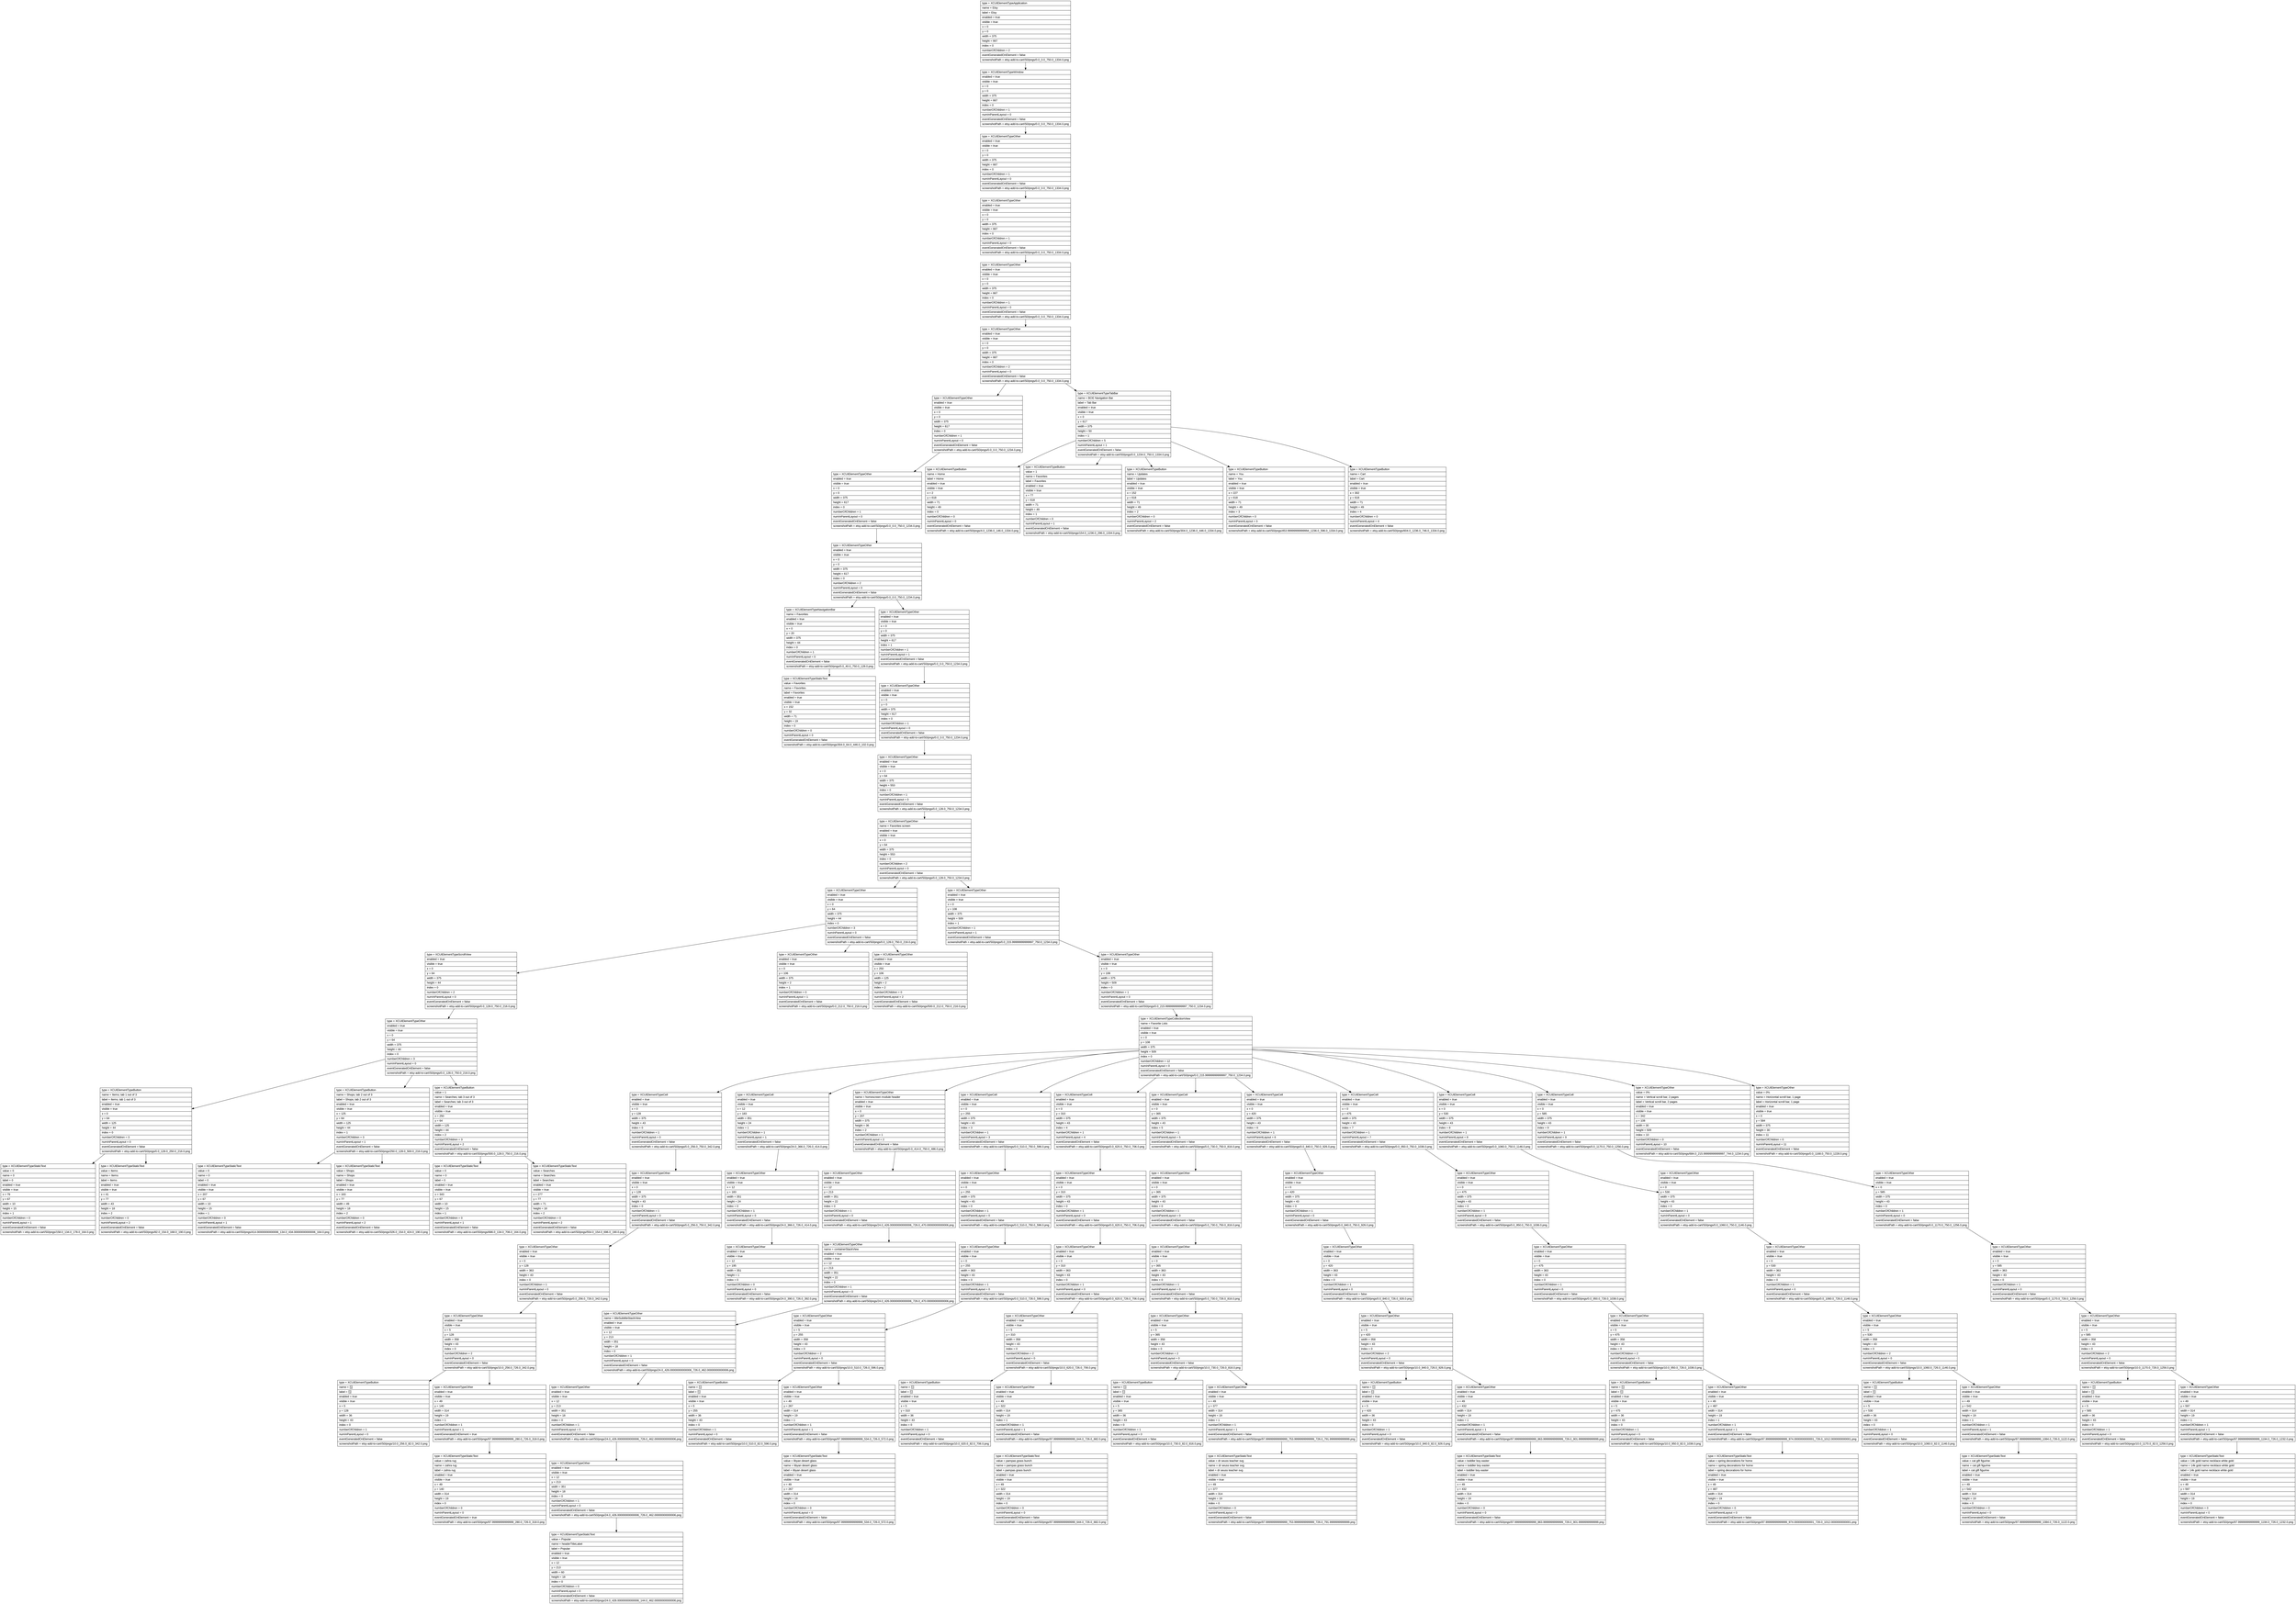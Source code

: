 digraph Layout {

	node [shape=record fontname=Arial];

	0	[label="{type = XCUIElementTypeApplication\l|name = Etsy\l|label = Etsy\l|enabled = true\l|visible = true\l|x = 0\l|y = 0\l|width = 375\l|height = 667\l|index = 0\l|numberOfChildren = 2\l|eventGeneratedOnElement = false \l|screenshotPath = etsy-add-to-cart/S0/pngs/0.0_0.0_750.0_1334.0.png\l}"]
	1	[label="{type = XCUIElementTypeWindow\l|enabled = true\l|visible = true\l|x = 0\l|y = 0\l|width = 375\l|height = 667\l|index = 0\l|numberOfChildren = 1\l|numInParentLayout = 0\l|eventGeneratedOnElement = false \l|screenshotPath = etsy-add-to-cart/S0/pngs/0.0_0.0_750.0_1334.0.png\l}"]
	2	[label="{type = XCUIElementTypeOther\l|enabled = true\l|visible = true\l|x = 0\l|y = 0\l|width = 375\l|height = 667\l|index = 0\l|numberOfChildren = 1\l|numInParentLayout = 0\l|eventGeneratedOnElement = false \l|screenshotPath = etsy-add-to-cart/S0/pngs/0.0_0.0_750.0_1334.0.png\l}"]
	3	[label="{type = XCUIElementTypeOther\l|enabled = true\l|visible = true\l|x = 0\l|y = 0\l|width = 375\l|height = 667\l|index = 0\l|numberOfChildren = 1\l|numInParentLayout = 0\l|eventGeneratedOnElement = false \l|screenshotPath = etsy-add-to-cart/S0/pngs/0.0_0.0_750.0_1334.0.png\l}"]
	4	[label="{type = XCUIElementTypeOther\l|enabled = true\l|visible = true\l|x = 0\l|y = 0\l|width = 375\l|height = 667\l|index = 0\l|numberOfChildren = 1\l|numInParentLayout = 0\l|eventGeneratedOnElement = false \l|screenshotPath = etsy-add-to-cart/S0/pngs/0.0_0.0_750.0_1334.0.png\l}"]
	5	[label="{type = XCUIElementTypeOther\l|enabled = true\l|visible = true\l|x = 0\l|y = 0\l|width = 375\l|height = 667\l|index = 0\l|numberOfChildren = 2\l|numInParentLayout = 0\l|eventGeneratedOnElement = false \l|screenshotPath = etsy-add-to-cart/S0/pngs/0.0_0.0_750.0_1334.0.png\l}"]
	6	[label="{type = XCUIElementTypeOther\l|enabled = true\l|visible = true\l|x = 0\l|y = 0\l|width = 375\l|height = 617\l|index = 0\l|numberOfChildren = 1\l|numInParentLayout = 0\l|eventGeneratedOnElement = false \l|screenshotPath = etsy-add-to-cart/S0/pngs/0.0_0.0_750.0_1234.0.png\l}"]
	7	[label="{type = XCUIElementTypeTabBar\l|name = BOE Navigation Bar\l|label = Tab Bar\l|enabled = true\l|visible = true\l|x = 0\l|y = 617\l|width = 375\l|height = 50\l|index = 1\l|numberOfChildren = 5\l|numInParentLayout = 1\l|eventGeneratedOnElement = false \l|screenshotPath = etsy-add-to-cart/S0/pngs/0.0_1234.0_750.0_1334.0.png\l}"]
	8	[label="{type = XCUIElementTypeOther\l|enabled = true\l|visible = true\l|x = 0\l|y = 0\l|width = 375\l|height = 617\l|index = 0\l|numberOfChildren = 1\l|numInParentLayout = 0\l|eventGeneratedOnElement = false \l|screenshotPath = etsy-add-to-cart/S0/pngs/0.0_0.0_750.0_1234.0.png\l}"]
	9	[label="{type = XCUIElementTypeButton\l|name = Home\l|label = Home\l|enabled = true\l|visible = true\l|x = 2\l|y = 618\l|width = 71\l|height = 49\l|index = 0\l|numberOfChildren = 0\l|numInParentLayout = 0\l|eventGeneratedOnElement = false \l|screenshotPath = etsy-add-to-cart/S0/pngs/4.0_1236.0_146.0_1334.0.png\l}"]
	10	[label="{type = XCUIElementTypeButton\l|value = 1\l|name = Favorites\l|label = Favorites\l|enabled = true\l|visible = true\l|x = 77\l|y = 618\l|width = 71\l|height = 49\l|index = 1\l|numberOfChildren = 0\l|numInParentLayout = 1\l|eventGeneratedOnElement = false \l|screenshotPath = etsy-add-to-cart/S0/pngs/154.0_1236.0_296.0_1334.0.png\l}"]
	11	[label="{type = XCUIElementTypeButton\l|name = Updates\l|label = Updates\l|enabled = true\l|visible = true\l|x = 152\l|y = 618\l|width = 71\l|height = 49\l|index = 2\l|numberOfChildren = 0\l|numInParentLayout = 2\l|eventGeneratedOnElement = false \l|screenshotPath = etsy-add-to-cart/S0/pngs/304.0_1236.0_446.0_1334.0.png\l}"]
	12	[label="{type = XCUIElementTypeButton\l|name = You\l|label = You\l|enabled = true\l|visible = true\l|x = 227\l|y = 618\l|width = 71\l|height = 49\l|index = 3\l|numberOfChildren = 0\l|numInParentLayout = 3\l|eventGeneratedOnElement = false \l|screenshotPath = etsy-add-to-cart/S0/pngs/453.99999999999994_1236.0_596.0_1334.0.png\l}"]
	13	[label="{type = XCUIElementTypeButton\l|name = Cart\l|label = Cart\l|enabled = true\l|visible = true\l|x = 302\l|y = 618\l|width = 71\l|height = 49\l|index = 4\l|numberOfChildren = 0\l|numInParentLayout = 4\l|eventGeneratedOnElement = false \l|screenshotPath = etsy-add-to-cart/S0/pngs/604.0_1236.0_746.0_1334.0.png\l}"]
	14	[label="{type = XCUIElementTypeOther\l|enabled = true\l|visible = true\l|x = 0\l|y = 0\l|width = 375\l|height = 617\l|index = 0\l|numberOfChildren = 2\l|numInParentLayout = 0\l|eventGeneratedOnElement = false \l|screenshotPath = etsy-add-to-cart/S0/pngs/0.0_0.0_750.0_1234.0.png\l}"]
	15	[label="{type = XCUIElementTypeNavigationBar\l|name = Favorites\l|enabled = true\l|visible = true\l|x = 0\l|y = 20\l|width = 375\l|height = 44\l|index = 0\l|numberOfChildren = 1\l|numInParentLayout = 0\l|eventGeneratedOnElement = false \l|screenshotPath = etsy-add-to-cart/S0/pngs/0.0_40.0_750.0_128.0.png\l}"]
	16	[label="{type = XCUIElementTypeOther\l|enabled = true\l|visible = true\l|x = 0\l|y = 0\l|width = 375\l|height = 617\l|index = 1\l|numberOfChildren = 1\l|numInParentLayout = 1\l|eventGeneratedOnElement = false \l|screenshotPath = etsy-add-to-cart/S0/pngs/0.0_0.0_750.0_1234.0.png\l}"]
	17	[label="{type = XCUIElementTypeStaticText\l|value = Favorites\l|name = Favorites\l|label = Favorites\l|enabled = true\l|visible = true\l|x = 152\l|y = 32\l|width = 71\l|height = 19\l|index = 0\l|numberOfChildren = 0\l|numInParentLayout = 0\l|eventGeneratedOnElement = false \l|screenshotPath = etsy-add-to-cart/S0/pngs/304.0_64.0_446.0_102.0.png\l}"]
	18	[label="{type = XCUIElementTypeOther\l|enabled = true\l|visible = true\l|x = 0\l|y = 0\l|width = 375\l|height = 617\l|index = 0\l|numberOfChildren = 1\l|numInParentLayout = 0\l|eventGeneratedOnElement = false \l|screenshotPath = etsy-add-to-cart/S0/pngs/0.0_0.0_750.0_1234.0.png\l}"]
	19	[label="{type = XCUIElementTypeOther\l|enabled = true\l|visible = true\l|x = 0\l|y = 64\l|width = 375\l|height = 553\l|index = 0\l|numberOfChildren = 1\l|numInParentLayout = 0\l|eventGeneratedOnElement = false \l|screenshotPath = etsy-add-to-cart/S0/pngs/0.0_128.0_750.0_1234.0.png\l}"]
	20	[label="{type = XCUIElementTypeOther\l|name = Favorites screen\l|enabled = true\l|visible = true\l|x = 0\l|y = 64\l|width = 375\l|height = 553\l|index = 0\l|numberOfChildren = 2\l|numInParentLayout = 0\l|eventGeneratedOnElement = false \l|screenshotPath = etsy-add-to-cart/S0/pngs/0.0_128.0_750.0_1234.0.png\l}"]
	21	[label="{type = XCUIElementTypeOther\l|enabled = true\l|visible = true\l|x = 0\l|y = 64\l|width = 375\l|height = 44\l|index = 0\l|numberOfChildren = 3\l|numInParentLayout = 0\l|eventGeneratedOnElement = false \l|screenshotPath = etsy-add-to-cart/S0/pngs/0.0_128.0_750.0_216.0.png\l}"]
	22	[label="{type = XCUIElementTypeOther\l|enabled = true\l|visible = true\l|x = 0\l|y = 108\l|width = 375\l|height = 509\l|index = 1\l|numberOfChildren = 1\l|numInParentLayout = 1\l|eventGeneratedOnElement = false \l|screenshotPath = etsy-add-to-cart/S0/pngs/0.0_215.99999999999997_750.0_1234.0.png\l}"]
	23	[label="{type = XCUIElementTypeScrollView\l|enabled = true\l|visible = true\l|x = 0\l|y = 64\l|width = 375\l|height = 44\l|index = 0\l|numberOfChildren = 2\l|numInParentLayout = 0\l|eventGeneratedOnElement = false \l|screenshotPath = etsy-add-to-cart/S0/pngs/0.0_128.0_750.0_216.0.png\l}"]
	24	[label="{type = XCUIElementTypeOther\l|enabled = true\l|visible = true\l|x = 0\l|y = 106\l|width = 375\l|height = 2\l|index = 1\l|numberOfChildren = 0\l|numInParentLayout = 1\l|eventGeneratedOnElement = false \l|screenshotPath = etsy-add-to-cart/S0/pngs/0.0_212.0_750.0_216.0.png\l}"]
	25	[label="{type = XCUIElementTypeOther\l|enabled = true\l|visible = true\l|x = 250\l|y = 106\l|width = 125\l|height = 2\l|index = 2\l|numberOfChildren = 0\l|numInParentLayout = 2\l|eventGeneratedOnElement = false \l|screenshotPath = etsy-add-to-cart/S0/pngs/500.0_212.0_750.0_216.0.png\l}"]
	26	[label="{type = XCUIElementTypeOther\l|enabled = true\l|visible = true\l|x = 0\l|y = 108\l|width = 375\l|height = 509\l|index = 0\l|numberOfChildren = 1\l|numInParentLayout = 0\l|eventGeneratedOnElement = false \l|screenshotPath = etsy-add-to-cart/S0/pngs/0.0_215.99999999999997_750.0_1234.0.png\l}"]
	27	[label="{type = XCUIElementTypeOther\l|enabled = true\l|visible = true\l|x = 0\l|y = 64\l|width = 375\l|height = 44\l|index = 0\l|numberOfChildren = 3\l|numInParentLayout = 0\l|eventGeneratedOnElement = false \l|screenshotPath = etsy-add-to-cart/S0/pngs/0.0_128.0_750.0_216.0.png\l}"]
	28	[label="{type = XCUIElementTypeCollectionView\l|name = Favorite Lists\l|enabled = true\l|visible = true\l|x = 0\l|y = 108\l|width = 375\l|height = 509\l|index = 0\l|numberOfChildren = 12\l|numInParentLayout = 0\l|eventGeneratedOnElement = false \l|screenshotPath = etsy-add-to-cart/S0/pngs/0.0_215.99999999999997_750.0_1234.0.png\l}"]
	29	[label="{type = XCUIElementTypeButton\l|name = Items; tab 1 out of 3\l|label = Items; tab 1 out of 3\l|enabled = true\l|visible = true\l|x = 0\l|y = 64\l|width = 125\l|height = 44\l|index = 0\l|numberOfChildren = 3\l|numInParentLayout = 0\l|eventGeneratedOnElement = false \l|screenshotPath = etsy-add-to-cart/S0/pngs/0.0_128.0_250.0_216.0.png\l}"]
	30	[label="{type = XCUIElementTypeButton\l|name = Shops; tab 2 out of 3\l|label = Shops; tab 2 out of 3\l|enabled = true\l|visible = true\l|x = 125\l|y = 64\l|width = 125\l|height = 44\l|index = 1\l|numberOfChildren = 3\l|numInParentLayout = 1\l|eventGeneratedOnElement = false \l|screenshotPath = etsy-add-to-cart/S0/pngs/250.0_128.0_500.0_216.0.png\l}"]
	31	[label="{type = XCUIElementTypeButton\l|value = 1\l|name = Searches; tab 3 out of 3\l|label = Searches; tab 3 out of 3\l|enabled = true\l|visible = true\l|x = 250\l|y = 64\l|width = 125\l|height = 44\l|index = 2\l|numberOfChildren = 3\l|numInParentLayout = 2\l|eventGeneratedOnElement = false \l|screenshotPath = etsy-add-to-cart/S0/pngs/500.0_128.0_750.0_216.0.png\l}"]
	32	[label="{type = XCUIElementTypeCell\l|enabled = true\l|visible = true\l|x = 0\l|y = 128\l|width = 375\l|height = 43\l|index = 0\l|numberOfChildren = 1\l|numInParentLayout = 0\l|eventGeneratedOnElement = false \l|screenshotPath = etsy-add-to-cart/S0/pngs/0.0_256.0_750.0_342.0.png\l}"]
	33	[label="{type = XCUIElementTypeCell\l|enabled = true\l|visible = true\l|x = 12\l|y = 183\l|width = 351\l|height = 24\l|index = 1\l|numberOfChildren = 1\l|numInParentLayout = 1\l|eventGeneratedOnElement = false \l|screenshotPath = etsy-add-to-cart/S0/pngs/24.0_366.0_726.0_414.0.png\l}"]
	34	[label="{type = XCUIElementTypeOther\l|name = homescreen module header\l|enabled = true\l|visible = true\l|x = 0\l|y = 207\l|width = 375\l|height = 36\l|index = 2\l|numberOfChildren = 1\l|numInParentLayout = 2\l|eventGeneratedOnElement = false \l|screenshotPath = etsy-add-to-cart/S0/pngs/0.0_414.0_750.0_486.0.png\l}"]
	35	[label="{type = XCUIElementTypeCell\l|enabled = true\l|visible = true\l|x = 0\l|y = 255\l|width = 375\l|height = 43\l|index = 3\l|numberOfChildren = 1\l|numInParentLayout = 3\l|eventGeneratedOnElement = false \l|screenshotPath = etsy-add-to-cart/S0/pngs/0.0_510.0_750.0_596.0.png\l}"]
	36	[label="{type = XCUIElementTypeCell\l|enabled = true\l|visible = true\l|x = 0\l|y = 310\l|width = 375\l|height = 43\l|index = 4\l|numberOfChildren = 1\l|numInParentLayout = 4\l|eventGeneratedOnElement = false \l|screenshotPath = etsy-add-to-cart/S0/pngs/0.0_620.0_750.0_706.0.png\l}"]
	37	[label="{type = XCUIElementTypeCell\l|enabled = true\l|visible = true\l|x = 0\l|y = 365\l|width = 375\l|height = 43\l|index = 5\l|numberOfChildren = 1\l|numInParentLayout = 5\l|eventGeneratedOnElement = false \l|screenshotPath = etsy-add-to-cart/S0/pngs/0.0_730.0_750.0_816.0.png\l}"]
	38	[label="{type = XCUIElementTypeCell\l|enabled = true\l|visible = true\l|x = 0\l|y = 420\l|width = 375\l|height = 43\l|index = 6\l|numberOfChildren = 1\l|numInParentLayout = 6\l|eventGeneratedOnElement = false \l|screenshotPath = etsy-add-to-cart/S0/pngs/0.0_840.0_750.0_926.0.png\l}"]
	39	[label="{type = XCUIElementTypeCell\l|enabled = true\l|visible = true\l|x = 0\l|y = 475\l|width = 375\l|height = 43\l|index = 7\l|numberOfChildren = 1\l|numInParentLayout = 7\l|eventGeneratedOnElement = false \l|screenshotPath = etsy-add-to-cart/S0/pngs/0.0_950.0_750.0_1036.0.png\l}"]
	40	[label="{type = XCUIElementTypeCell\l|enabled = true\l|visible = true\l|x = 0\l|y = 530\l|width = 375\l|height = 43\l|index = 8\l|numberOfChildren = 1\l|numInParentLayout = 8\l|eventGeneratedOnElement = false \l|screenshotPath = etsy-add-to-cart/S0/pngs/0.0_1060.0_750.0_1146.0.png\l}"]
	41	[label="{type = XCUIElementTypeCell\l|enabled = true\l|visible = true\l|x = 0\l|y = 585\l|width = 375\l|height = 43\l|index = 9\l|numberOfChildren = 1\l|numInParentLayout = 9\l|eventGeneratedOnElement = false \l|screenshotPath = etsy-add-to-cart/S0/pngs/0.0_1170.0_750.0_1256.0.png\l}"]
	42	[label="{type = XCUIElementTypeOther\l|value = 0%\l|name = Vertical scroll bar, 2 pages\l|label = Vertical scroll bar, 2 pages\l|enabled = true\l|visible = true\l|x = 342\l|y = 108\l|width = 30\l|height = 509\l|index = 10\l|numberOfChildren = 0\l|numInParentLayout = 10\l|eventGeneratedOnElement = false \l|screenshotPath = etsy-add-to-cart/S0/pngs/684.0_215.99999999999997_744.0_1234.0.png\l}"]
	43	[label="{type = XCUIElementTypeOther\l|value = 0%\l|name = Horizontal scroll bar, 1 page\l|label = Horizontal scroll bar, 1 page\l|enabled = true\l|visible = true\l|x = 0\l|y = 584\l|width = 375\l|height = 30\l|index = 11\l|numberOfChildren = 0\l|numInParentLayout = 11\l|eventGeneratedOnElement = false \l|screenshotPath = etsy-add-to-cart/S0/pngs/0.0_1168.0_750.0_1228.0.png\l}"]
	44	[label="{type = XCUIElementTypeStaticText\l|value = 0\l|name = 0\l|label = 0\l|enabled = true\l|visible = true\l|x = 79\l|y = 67\l|width = 10\l|height = 15\l|index = 1\l|numberOfChildren = 0\l|numInParentLayout = 1\l|eventGeneratedOnElement = false \l|screenshotPath = etsy-add-to-cart/S0/pngs/158.0_134.0_178.0_164.0.png\l}"]
	45	[label="{type = XCUIElementTypeStaticText\l|value = Items\l|name = Items\l|label = Items\l|enabled = true\l|visible = true\l|x = 41\l|y = 77\l|width = 43\l|height = 18\l|index = 2\l|numberOfChildren = 0\l|numInParentLayout = 2\l|eventGeneratedOnElement = false \l|screenshotPath = etsy-add-to-cart/S0/pngs/82.0_154.0_168.0_190.0.png\l}"]
	46	[label="{type = XCUIElementTypeStaticText\l|value = 0\l|name = 0\l|label = 0\l|enabled = true\l|visible = true\l|x = 207\l|y = 67\l|width = 10\l|height = 15\l|index = 1\l|numberOfChildren = 0\l|numInParentLayout = 1\l|eventGeneratedOnElement = false \l|screenshotPath = etsy-add-to-cart/S0/pngs/414.00000000000006_134.0_434.00000000000006_164.0.png\l}"]
	47	[label="{type = XCUIElementTypeStaticText\l|value = Shops\l|name = Shops\l|label = Shops\l|enabled = true\l|visible = true\l|x = 163\l|y = 77\l|width = 49\l|height = 18\l|index = 2\l|numberOfChildren = 0\l|numInParentLayout = 2\l|eventGeneratedOnElement = false \l|screenshotPath = etsy-add-to-cart/S0/pngs/326.0_154.0_424.0_190.0.png\l}"]
	48	[label="{type = XCUIElementTypeStaticText\l|value = 0\l|name = 0\l|label = 0\l|enabled = true\l|visible = true\l|x = 343\l|y = 67\l|width = 10\l|height = 15\l|index = 1\l|numberOfChildren = 0\l|numInParentLayout = 1\l|eventGeneratedOnElement = false \l|screenshotPath = etsy-add-to-cart/S0/pngs/686.0_134.0_706.0_164.0.png\l}"]
	49	[label="{type = XCUIElementTypeStaticText\l|value = Searches\l|name = Searches\l|label = Searches\l|enabled = true\l|visible = true\l|x = 277\l|y = 77\l|width = 71\l|height = 18\l|index = 2\l|numberOfChildren = 0\l|numInParentLayout = 2\l|eventGeneratedOnElement = false \l|screenshotPath = etsy-add-to-cart/S0/pngs/554.0_154.0_696.0_190.0.png\l}"]
	50	[label="{type = XCUIElementTypeOther\l|enabled = true\l|visible = true\l|x = 0\l|y = 128\l|width = 375\l|height = 43\l|index = 0\l|numberOfChildren = 1\l|numInParentLayout = 0\l|eventGeneratedOnElement = false \l|screenshotPath = etsy-add-to-cart/S0/pngs/0.0_256.0_750.0_342.0.png\l}"]
	51	[label="{type = XCUIElementTypeOther\l|enabled = true\l|visible = true\l|x = 12\l|y = 183\l|width = 351\l|height = 24\l|index = 0\l|numberOfChildren = 1\l|numInParentLayout = 0\l|eventGeneratedOnElement = false \l|screenshotPath = etsy-add-to-cart/S0/pngs/24.0_366.0_726.0_414.0.png\l}"]
	52	[label="{type = XCUIElementTypeOther\l|enabled = true\l|visible = true\l|x = 12\l|y = 213\l|width = 351\l|height = 22\l|index = 0\l|numberOfChildren = 1\l|numInParentLayout = 0\l|eventGeneratedOnElement = false \l|screenshotPath = etsy-add-to-cart/S0/pngs/24.0_426.00000000000006_726.0_470.00000000000006.png\l}"]
	53	[label="{type = XCUIElementTypeOther\l|enabled = true\l|visible = true\l|x = 0\l|y = 255\l|width = 375\l|height = 43\l|index = 0\l|numberOfChildren = 1\l|numInParentLayout = 0\l|eventGeneratedOnElement = false \l|screenshotPath = etsy-add-to-cart/S0/pngs/0.0_510.0_750.0_596.0.png\l}"]
	54	[label="{type = XCUIElementTypeOther\l|enabled = true\l|visible = true\l|x = 0\l|y = 310\l|width = 375\l|height = 43\l|index = 0\l|numberOfChildren = 1\l|numInParentLayout = 0\l|eventGeneratedOnElement = false \l|screenshotPath = etsy-add-to-cart/S0/pngs/0.0_620.0_750.0_706.0.png\l}"]
	55	[label="{type = XCUIElementTypeOther\l|enabled = true\l|visible = true\l|x = 0\l|y = 365\l|width = 375\l|height = 43\l|index = 0\l|numberOfChildren = 1\l|numInParentLayout = 0\l|eventGeneratedOnElement = false \l|screenshotPath = etsy-add-to-cart/S0/pngs/0.0_730.0_750.0_816.0.png\l}"]
	56	[label="{type = XCUIElementTypeOther\l|enabled = true\l|visible = true\l|x = 0\l|y = 420\l|width = 375\l|height = 43\l|index = 0\l|numberOfChildren = 1\l|numInParentLayout = 0\l|eventGeneratedOnElement = false \l|screenshotPath = etsy-add-to-cart/S0/pngs/0.0_840.0_750.0_926.0.png\l}"]
	57	[label="{type = XCUIElementTypeOther\l|enabled = true\l|visible = true\l|x = 0\l|y = 475\l|width = 375\l|height = 43\l|index = 0\l|numberOfChildren = 1\l|numInParentLayout = 0\l|eventGeneratedOnElement = false \l|screenshotPath = etsy-add-to-cart/S0/pngs/0.0_950.0_750.0_1036.0.png\l}"]
	58	[label="{type = XCUIElementTypeOther\l|enabled = true\l|visible = true\l|x = 0\l|y = 530\l|width = 375\l|height = 43\l|index = 0\l|numberOfChildren = 1\l|numInParentLayout = 0\l|eventGeneratedOnElement = false \l|screenshotPath = etsy-add-to-cart/S0/pngs/0.0_1060.0_750.0_1146.0.png\l}"]
	59	[label="{type = XCUIElementTypeOther\l|enabled = true\l|visible = true\l|x = 0\l|y = 585\l|width = 375\l|height = 43\l|index = 0\l|numberOfChildren = 1\l|numInParentLayout = 0\l|eventGeneratedOnElement = false \l|screenshotPath = etsy-add-to-cart/S0/pngs/0.0_1170.0_750.0_1256.0.png\l}"]
	60	[label="{type = XCUIElementTypeOther\l|enabled = true\l|visible = true\l|x = 0\l|y = 128\l|width = 363\l|height = 43\l|index = 0\l|numberOfChildren = 1\l|numInParentLayout = 0\l|eventGeneratedOnElement = false \l|screenshotPath = etsy-add-to-cart/S0/pngs/0.0_256.0_726.0_342.0.png\l}"]
	61	[label="{type = XCUIElementTypeOther\l|enabled = true\l|visible = true\l|x = 12\l|y = 195\l|width = 351\l|height = 1\l|index = 0\l|numberOfChildren = 0\l|numInParentLayout = 0\l|eventGeneratedOnElement = false \l|screenshotPath = etsy-add-to-cart/S0/pngs/24.0_390.0_726.0_392.0.png\l}"]
	62	[label="{type = XCUIElementTypeOther\l|name = containerStackView\l|enabled = true\l|visible = true\l|x = 12\l|y = 213\l|width = 351\l|height = 22\l|index = 0\l|numberOfChildren = 1\l|numInParentLayout = 0\l|eventGeneratedOnElement = false \l|screenshotPath = etsy-add-to-cart/S0/pngs/24.0_426.00000000000006_726.0_470.00000000000006.png\l}"]
	63	[label="{type = XCUIElementTypeOther\l|enabled = true\l|visible = true\l|x = 0\l|y = 255\l|width = 363\l|height = 43\l|index = 0\l|numberOfChildren = 1\l|numInParentLayout = 0\l|eventGeneratedOnElement = false \l|screenshotPath = etsy-add-to-cart/S0/pngs/0.0_510.0_726.0_596.0.png\l}"]
	64	[label="{type = XCUIElementTypeOther\l|enabled = true\l|visible = true\l|x = 0\l|y = 310\l|width = 363\l|height = 43\l|index = 0\l|numberOfChildren = 1\l|numInParentLayout = 0\l|eventGeneratedOnElement = false \l|screenshotPath = etsy-add-to-cart/S0/pngs/0.0_620.0_726.0_706.0.png\l}"]
	65	[label="{type = XCUIElementTypeOther\l|enabled = true\l|visible = true\l|x = 0\l|y = 365\l|width = 363\l|height = 43\l|index = 0\l|numberOfChildren = 1\l|numInParentLayout = 0\l|eventGeneratedOnElement = false \l|screenshotPath = etsy-add-to-cart/S0/pngs/0.0_730.0_726.0_816.0.png\l}"]
	66	[label="{type = XCUIElementTypeOther\l|enabled = true\l|visible = true\l|x = 0\l|y = 420\l|width = 363\l|height = 43\l|index = 0\l|numberOfChildren = 1\l|numInParentLayout = 0\l|eventGeneratedOnElement = false \l|screenshotPath = etsy-add-to-cart/S0/pngs/0.0_840.0_726.0_926.0.png\l}"]
	67	[label="{type = XCUIElementTypeOther\l|enabled = true\l|visible = true\l|x = 0\l|y = 475\l|width = 363\l|height = 43\l|index = 0\l|numberOfChildren = 1\l|numInParentLayout = 0\l|eventGeneratedOnElement = false \l|screenshotPath = etsy-add-to-cart/S0/pngs/0.0_950.0_726.0_1036.0.png\l}"]
	68	[label="{type = XCUIElementTypeOther\l|enabled = true\l|visible = true\l|x = 0\l|y = 530\l|width = 363\l|height = 43\l|index = 0\l|numberOfChildren = 1\l|numInParentLayout = 0\l|eventGeneratedOnElement = false \l|screenshotPath = etsy-add-to-cart/S0/pngs/0.0_1060.0_726.0_1146.0.png\l}"]
	69	[label="{type = XCUIElementTypeOther\l|enabled = true\l|visible = true\l|x = 0\l|y = 585\l|width = 363\l|height = 43\l|index = 0\l|numberOfChildren = 1\l|numInParentLayout = 0\l|eventGeneratedOnElement = false \l|screenshotPath = etsy-add-to-cart/S0/pngs/0.0_1170.0_726.0_1256.0.png\l}"]
	70	[label="{type = XCUIElementTypeOther\l|enabled = true\l|visible = true\l|x = 5\l|y = 128\l|width = 358\l|height = 43\l|index = 0\l|numberOfChildren = 2\l|numInParentLayout = 0\l|eventGeneratedOnElement = false \l|screenshotPath = etsy-add-to-cart/S0/pngs/10.0_256.0_726.0_342.0.png\l}"]
	71	[label="{type = XCUIElementTypeOther\l|name = titleSubtitleStackView\l|enabled = true\l|visible = true\l|x = 12\l|y = 213\l|width = 351\l|height = 18\l|index = 0\l|numberOfChildren = 1\l|numInParentLayout = 0\l|eventGeneratedOnElement = false \l|screenshotPath = etsy-add-to-cart/S0/pngs/24.0_426.00000000000006_726.0_462.00000000000006.png\l}"]
	72	[label="{type = XCUIElementTypeOther\l|enabled = true\l|visible = true\l|x = 5\l|y = 255\l|width = 358\l|height = 43\l|index = 0\l|numberOfChildren = 2\l|numInParentLayout = 0\l|eventGeneratedOnElement = false \l|screenshotPath = etsy-add-to-cart/S0/pngs/10.0_510.0_726.0_596.0.png\l}"]
	73	[label="{type = XCUIElementTypeOther\l|enabled = true\l|visible = true\l|x = 5\l|y = 310\l|width = 358\l|height = 43\l|index = 0\l|numberOfChildren = 2\l|numInParentLayout = 0\l|eventGeneratedOnElement = false \l|screenshotPath = etsy-add-to-cart/S0/pngs/10.0_620.0_726.0_706.0.png\l}"]
	74	[label="{type = XCUIElementTypeOther\l|enabled = true\l|visible = true\l|x = 5\l|y = 365\l|width = 358\l|height = 43\l|index = 0\l|numberOfChildren = 2\l|numInParentLayout = 0\l|eventGeneratedOnElement = false \l|screenshotPath = etsy-add-to-cart/S0/pngs/10.0_730.0_726.0_816.0.png\l}"]
	75	[label="{type = XCUIElementTypeOther\l|enabled = true\l|visible = true\l|x = 5\l|y = 420\l|width = 358\l|height = 43\l|index = 0\l|numberOfChildren = 2\l|numInParentLayout = 0\l|eventGeneratedOnElement = false \l|screenshotPath = etsy-add-to-cart/S0/pngs/10.0_840.0_726.0_926.0.png\l}"]
	76	[label="{type = XCUIElementTypeOther\l|enabled = true\l|visible = true\l|x = 5\l|y = 475\l|width = 358\l|height = 43\l|index = 0\l|numberOfChildren = 2\l|numInParentLayout = 0\l|eventGeneratedOnElement = false \l|screenshotPath = etsy-add-to-cart/S0/pngs/10.0_950.0_726.0_1036.0.png\l}"]
	77	[label="{type = XCUIElementTypeOther\l|enabled = true\l|visible = true\l|x = 5\l|y = 530\l|width = 358\l|height = 43\l|index = 0\l|numberOfChildren = 2\l|numInParentLayout = 0\l|eventGeneratedOnElement = false \l|screenshotPath = etsy-add-to-cart/S0/pngs/10.0_1060.0_726.0_1146.0.png\l}"]
	78	[label="{type = XCUIElementTypeOther\l|enabled = true\l|visible = true\l|x = 5\l|y = 585\l|width = 358\l|height = 43\l|index = 0\l|numberOfChildren = 2\l|numInParentLayout = 0\l|eventGeneratedOnElement = false \l|screenshotPath = etsy-add-to-cart/S0/pngs/10.0_1170.0_726.0_1256.0.png\l}"]
	79	[label="{type = XCUIElementTypeButton\l|name = \l|label = \l|enabled = true\l|visible = true\l|x = 5\l|y = 128\l|width = 36\l|height = 43\l|index = 0\l|numberOfChildren = 1\l|numInParentLayout = 0\l|eventGeneratedOnElement = false \l|screenshotPath = etsy-add-to-cart/S0/pngs/10.0_256.0_82.0_342.0.png\l}"]
	80	[label="{type = XCUIElementTypeOther\l|enabled = true\l|visible = true\l|x = 49\l|y = 140\l|width = 314\l|height = 19\l|index = 1\l|numberOfChildren = 1\l|numInParentLayout = 1\l|eventGeneratedOnElement = true \l|screenshotPath = etsy-add-to-cart/S0/pngs/97.99999999999999_280.0_726.0_318.0.png\l}"]
	81	[label="{type = XCUIElementTypeOther\l|enabled = true\l|visible = true\l|x = 12\l|y = 213\l|width = 351\l|height = 18\l|index = 0\l|numberOfChildren = 1\l|numInParentLayout = 0\l|eventGeneratedOnElement = false \l|screenshotPath = etsy-add-to-cart/S0/pngs/24.0_426.00000000000006_726.0_462.00000000000006.png\l}"]
	82	[label="{type = XCUIElementTypeButton\l|name = \l|label = \l|enabled = true\l|visible = true\l|x = 5\l|y = 255\l|width = 36\l|height = 43\l|index = 0\l|numberOfChildren = 1\l|numInParentLayout = 0\l|eventGeneratedOnElement = false \l|screenshotPath = etsy-add-to-cart/S0/pngs/10.0_510.0_82.0_596.0.png\l}"]
	83	[label="{type = XCUIElementTypeOther\l|enabled = true\l|visible = true\l|x = 49\l|y = 267\l|width = 314\l|height = 19\l|index = 1\l|numberOfChildren = 1\l|numInParentLayout = 1\l|eventGeneratedOnElement = false \l|screenshotPath = etsy-add-to-cart/S0/pngs/97.99999999999999_534.0_726.0_572.0.png\l}"]
	84	[label="{type = XCUIElementTypeButton\l|name = \l|label = \l|enabled = true\l|visible = true\l|x = 5\l|y = 310\l|width = 36\l|height = 43\l|index = 0\l|numberOfChildren = 1\l|numInParentLayout = 0\l|eventGeneratedOnElement = false \l|screenshotPath = etsy-add-to-cart/S0/pngs/10.0_620.0_82.0_706.0.png\l}"]
	85	[label="{type = XCUIElementTypeOther\l|enabled = true\l|visible = true\l|x = 49\l|y = 322\l|width = 314\l|height = 19\l|index = 1\l|numberOfChildren = 1\l|numInParentLayout = 1\l|eventGeneratedOnElement = false \l|screenshotPath = etsy-add-to-cart/S0/pngs/97.99999999999999_644.0_726.0_682.0.png\l}"]
	86	[label="{type = XCUIElementTypeButton\l|name = \l|label = \l|enabled = true\l|visible = true\l|x = 5\l|y = 365\l|width = 36\l|height = 43\l|index = 0\l|numberOfChildren = 1\l|numInParentLayout = 0\l|eventGeneratedOnElement = false \l|screenshotPath = etsy-add-to-cart/S0/pngs/10.0_730.0_82.0_816.0.png\l}"]
	87	[label="{type = XCUIElementTypeOther\l|enabled = true\l|visible = true\l|x = 49\l|y = 377\l|width = 314\l|height = 19\l|index = 1\l|numberOfChildren = 1\l|numInParentLayout = 1\l|eventGeneratedOnElement = false \l|screenshotPath = etsy-add-to-cart/S0/pngs/97.99999999999999_753.9999999999999_726.0_791.9999999999999.png\l}"]
	88	[label="{type = XCUIElementTypeButton\l|name = \l|label = \l|enabled = true\l|visible = true\l|x = 5\l|y = 420\l|width = 36\l|height = 43\l|index = 0\l|numberOfChildren = 1\l|numInParentLayout = 0\l|eventGeneratedOnElement = false \l|screenshotPath = etsy-add-to-cart/S0/pngs/10.0_840.0_82.0_926.0.png\l}"]
	89	[label="{type = XCUIElementTypeOther\l|enabled = true\l|visible = true\l|x = 49\l|y = 432\l|width = 314\l|height = 19\l|index = 1\l|numberOfChildren = 1\l|numInParentLayout = 1\l|eventGeneratedOnElement = false \l|screenshotPath = etsy-add-to-cart/S0/pngs/97.99999999999999_863.9999999999999_726.0_901.9999999999999.png\l}"]
	90	[label="{type = XCUIElementTypeButton\l|name = \l|label = \l|enabled = true\l|visible = true\l|x = 5\l|y = 475\l|width = 36\l|height = 43\l|index = 0\l|numberOfChildren = 1\l|numInParentLayout = 0\l|eventGeneratedOnElement = false \l|screenshotPath = etsy-add-to-cart/S0/pngs/10.0_950.0_82.0_1036.0.png\l}"]
	91	[label="{type = XCUIElementTypeOther\l|enabled = true\l|visible = true\l|x = 49\l|y = 487\l|width = 314\l|height = 19\l|index = 1\l|numberOfChildren = 1\l|numInParentLayout = 1\l|eventGeneratedOnElement = false \l|screenshotPath = etsy-add-to-cart/S0/pngs/97.99999999999999_974.0000000000001_726.0_1012.0000000000001.png\l}"]
	92	[label="{type = XCUIElementTypeButton\l|name = \l|label = \l|enabled = true\l|visible = true\l|x = 5\l|y = 530\l|width = 36\l|height = 43\l|index = 0\l|numberOfChildren = 1\l|numInParentLayout = 0\l|eventGeneratedOnElement = false \l|screenshotPath = etsy-add-to-cart/S0/pngs/10.0_1060.0_82.0_1146.0.png\l}"]
	93	[label="{type = XCUIElementTypeOther\l|enabled = true\l|visible = true\l|x = 49\l|y = 542\l|width = 314\l|height = 19\l|index = 1\l|numberOfChildren = 1\l|numInParentLayout = 1\l|eventGeneratedOnElement = false \l|screenshotPath = etsy-add-to-cart/S0/pngs/97.99999999999999_1084.0_726.0_1122.0.png\l}"]
	94	[label="{type = XCUIElementTypeButton\l|name = \l|label = \l|enabled = true\l|visible = true\l|x = 5\l|y = 585\l|width = 36\l|height = 43\l|index = 0\l|numberOfChildren = 1\l|numInParentLayout = 0\l|eventGeneratedOnElement = false \l|screenshotPath = etsy-add-to-cart/S0/pngs/10.0_1170.0_82.0_1256.0.png\l}"]
	95	[label="{type = XCUIElementTypeOther\l|enabled = true\l|visible = true\l|x = 49\l|y = 597\l|width = 314\l|height = 19\l|index = 1\l|numberOfChildren = 1\l|numInParentLayout = 1\l|eventGeneratedOnElement = false \l|screenshotPath = etsy-add-to-cart/S0/pngs/97.99999999999999_1194.0_726.0_1232.0.png\l}"]
	96	[label="{type = XCUIElementTypeStaticText\l|value = zahra rug\l|name = zahra rug\l|label = zahra rug\l|enabled = true\l|visible = true\l|x = 49\l|y = 140\l|width = 314\l|height = 19\l|index = 0\l|numberOfChildren = 0\l|numInParentLayout = 0\l|eventGeneratedOnElement = true \l|screenshotPath = etsy-add-to-cart/S0/pngs/97.99999999999999_280.0_726.0_318.0.png\l}"]
	97	[label="{type = XCUIElementTypeOther\l|enabled = true\l|visible = true\l|x = 12\l|y = 213\l|width = 351\l|height = 18\l|index = 0\l|numberOfChildren = 1\l|numInParentLayout = 0\l|eventGeneratedOnElement = false \l|screenshotPath = etsy-add-to-cart/S0/pngs/24.0_426.00000000000006_726.0_462.00000000000006.png\l}"]
	98	[label="{type = XCUIElementTypeStaticText\l|value = libyan desert glass\l|name = libyan desert glass\l|label = libyan desert glass\l|enabled = true\l|visible = true\l|x = 49\l|y = 267\l|width = 314\l|height = 19\l|index = 0\l|numberOfChildren = 0\l|numInParentLayout = 0\l|eventGeneratedOnElement = false \l|screenshotPath = etsy-add-to-cart/S0/pngs/97.99999999999999_534.0_726.0_572.0.png\l}"]
	99	[label="{type = XCUIElementTypeStaticText\l|value = pampas grass bunch\l|name = pampas grass bunch\l|label = pampas grass bunch\l|enabled = true\l|visible = true\l|x = 49\l|y = 322\l|width = 314\l|height = 19\l|index = 0\l|numberOfChildren = 0\l|numInParentLayout = 0\l|eventGeneratedOnElement = false \l|screenshotPath = etsy-add-to-cart/S0/pngs/97.99999999999999_644.0_726.0_682.0.png\l}"]
	100	[label="{type = XCUIElementTypeStaticText\l|value = dr seuss teacher svg\l|name = dr seuss teacher svg\l|label = dr seuss teacher svg\l|enabled = true\l|visible = true\l|x = 49\l|y = 377\l|width = 314\l|height = 19\l|index = 0\l|numberOfChildren = 0\l|numInParentLayout = 0\l|eventGeneratedOnElement = false \l|screenshotPath = etsy-add-to-cart/S0/pngs/97.99999999999999_753.9999999999999_726.0_791.9999999999999.png\l}"]
	101	[label="{type = XCUIElementTypeStaticText\l|value = toddler boy easter\l|name = toddler boy easter\l|label = toddler boy easter\l|enabled = true\l|visible = true\l|x = 49\l|y = 432\l|width = 314\l|height = 19\l|index = 0\l|numberOfChildren = 0\l|numInParentLayout = 0\l|eventGeneratedOnElement = false \l|screenshotPath = etsy-add-to-cart/S0/pngs/97.99999999999999_863.9999999999999_726.0_901.9999999999999.png\l}"]
	102	[label="{type = XCUIElementTypeStaticText\l|value = spring decorations for home\l|name = spring decorations for home\l|label = spring decorations for home\l|enabled = true\l|visible = true\l|x = 49\l|y = 487\l|width = 314\l|height = 19\l|index = 0\l|numberOfChildren = 0\l|numInParentLayout = 0\l|eventGeneratedOnElement = false \l|screenshotPath = etsy-add-to-cart/S0/pngs/97.99999999999999_974.0000000000001_726.0_1012.0000000000001.png\l}"]
	103	[label="{type = XCUIElementTypeStaticText\l|value = cat gift figurine\l|name = cat gift figurine\l|label = cat gift figurine\l|enabled = true\l|visible = true\l|x = 49\l|y = 542\l|width = 314\l|height = 19\l|index = 0\l|numberOfChildren = 0\l|numInParentLayout = 0\l|eventGeneratedOnElement = false \l|screenshotPath = etsy-add-to-cart/S0/pngs/97.99999999999999_1084.0_726.0_1122.0.png\l}"]
	104	[label="{type = XCUIElementTypeStaticText\l|value = 14k gold name necklace white gold\l|name = 14k gold name necklace white gold\l|label = 14k gold name necklace white gold\l|enabled = true\l|visible = true\l|x = 49\l|y = 597\l|width = 314\l|height = 19\l|index = 0\l|numberOfChildren = 0\l|numInParentLayout = 0\l|eventGeneratedOnElement = false \l|screenshotPath = etsy-add-to-cart/S0/pngs/97.99999999999999_1194.0_726.0_1232.0.png\l}"]
	105	[label="{type = XCUIElementTypeStaticText\l|value = Popular\l|name = headerTitleLabel\l|label = Popular\l|enabled = true\l|visible = true\l|x = 12\l|y = 213\l|width = 60\l|height = 18\l|index = 0\l|numberOfChildren = 0\l|numInParentLayout = 0\l|eventGeneratedOnElement = false \l|screenshotPath = etsy-add-to-cart/S0/pngs/24.0_426.00000000000006_144.0_462.00000000000006.png\l}"]


	0 -> 1
	1 -> 2
	2 -> 3
	3 -> 4
	4 -> 5
	5 -> 6
	5 -> 7
	6 -> 8
	7 -> 9
	7 -> 10
	7 -> 11
	7 -> 12
	7 -> 13
	8 -> 14
	14 -> 15
	14 -> 16
	15 -> 17
	16 -> 18
	18 -> 19
	19 -> 20
	20 -> 21
	20 -> 22
	21 -> 23
	21 -> 24
	21 -> 25
	22 -> 26
	23 -> 27
	26 -> 28
	27 -> 29
	27 -> 30
	27 -> 31
	28 -> 32
	28 -> 33
	28 -> 34
	28 -> 35
	28 -> 36
	28 -> 37
	28 -> 38
	28 -> 39
	28 -> 40
	28 -> 41
	28 -> 42
	28 -> 43
	29 -> 44
	29 -> 45
	30 -> 46
	30 -> 47
	31 -> 48
	31 -> 49
	32 -> 50
	33 -> 51
	34 -> 52
	35 -> 53
	36 -> 54
	37 -> 55
	38 -> 56
	39 -> 57
	40 -> 58
	41 -> 59
	50 -> 60
	51 -> 61
	52 -> 62
	53 -> 63
	54 -> 64
	55 -> 65
	56 -> 66
	57 -> 67
	58 -> 68
	59 -> 69
	60 -> 70
	62 -> 71
	63 -> 72
	64 -> 73
	65 -> 74
	66 -> 75
	67 -> 76
	68 -> 77
	69 -> 78
	70 -> 79
	70 -> 80
	71 -> 81
	72 -> 82
	72 -> 83
	73 -> 84
	73 -> 85
	74 -> 86
	74 -> 87
	75 -> 88
	75 -> 89
	76 -> 90
	76 -> 91
	77 -> 92
	77 -> 93
	78 -> 94
	78 -> 95
	80 -> 96
	81 -> 97
	83 -> 98
	85 -> 99
	87 -> 100
	89 -> 101
	91 -> 102
	93 -> 103
	95 -> 104
	97 -> 105


}